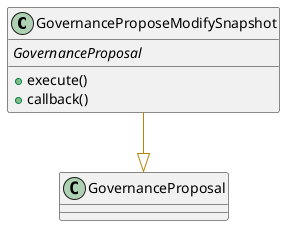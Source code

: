 @startuml
' -- generated by: https://marketplace.visualstudio.com/items?itemName=tintinweb.solidity-visual-auditor
'
' -- for auto-render install: https://marketplace.visualstudio.com/items?itemName=jebbs.plantuml
' -- options --



' -- classes --


class GovernanceProposeModifySnapshot {
    ' -- inheritance --
	{abstract}GovernanceProposal

    ' -- usingFor --

    ' -- vars --

    ' -- methods --
	+execute()
	+callback()

}
' -- inheritance / usingFor --
GovernanceProposeModifySnapshot --[#DarkGoldenRod]|> GovernanceProposal

@enduml